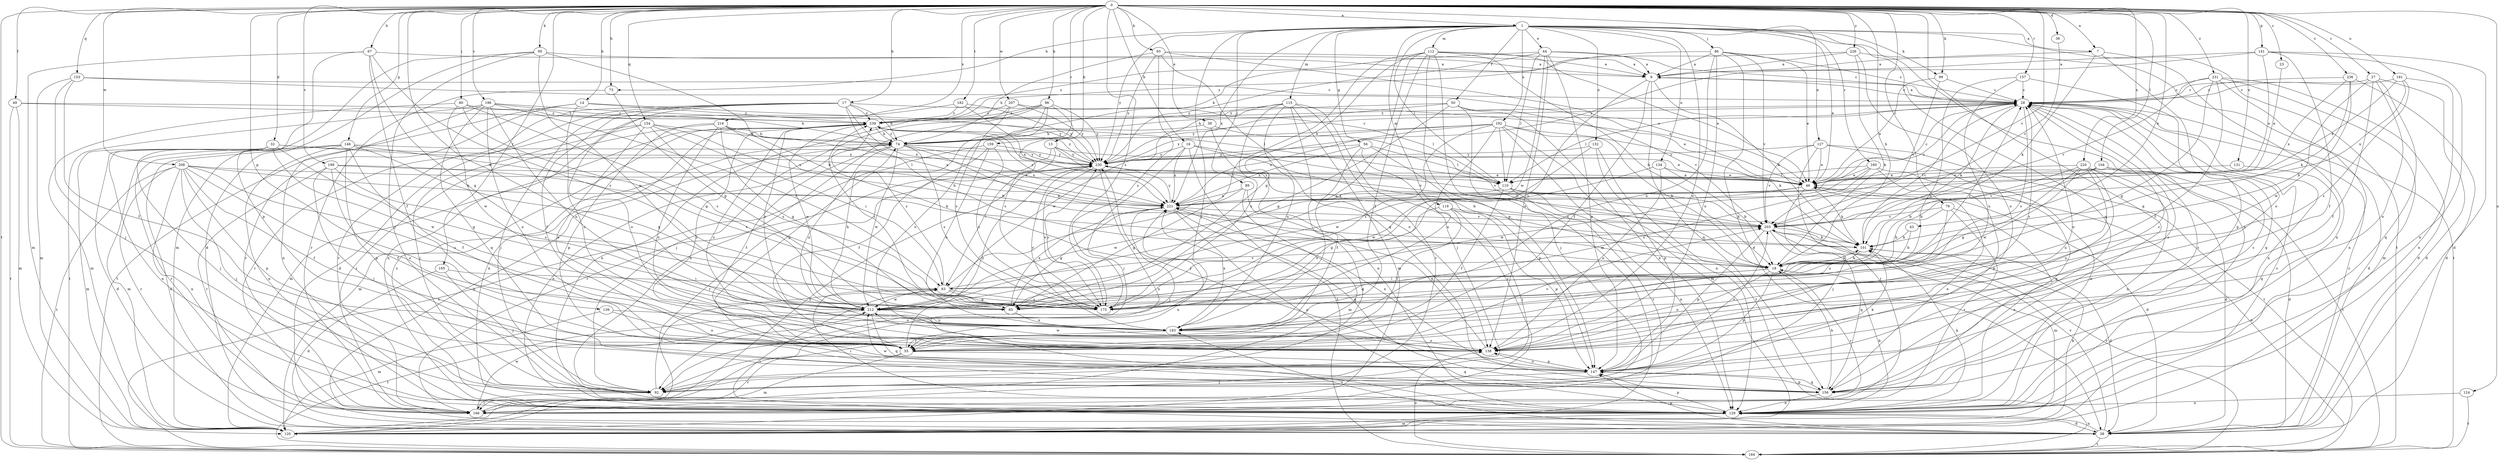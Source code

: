 strict digraph  {
0;
1;
7;
9;
13;
14;
16;
17;
18;
23;
27;
28;
32;
36;
38;
39;
43;
44;
46;
49;
50;
55;
56;
65;
67;
73;
74;
79;
80;
83;
86;
89;
92;
93;
95;
96;
99;
101;
104;
110;
112;
115;
119;
120;
124;
127;
129;
131;
132;
134;
138;
139;
141;
146;
147;
153;
154;
156;
157;
159;
160;
165;
166;
175;
182;
184;
191;
192;
193;
196;
199;
203;
207;
208;
212;
216;
220;
221;
226;
230;
231;
236;
239;
0 -> 1  [label=a];
0 -> 7  [label=a];
0 -> 13  [label=b];
0 -> 14  [label=b];
0 -> 16  [label=b];
0 -> 17  [label=b];
0 -> 18  [label=b];
0 -> 23  [label=c];
0 -> 27  [label=c];
0 -> 32  [label=d];
0 -> 36  [label=d];
0 -> 39  [label=e];
0 -> 43  [label=e];
0 -> 49  [label=f];
0 -> 67  [label=h];
0 -> 73  [label=h];
0 -> 79  [label=i];
0 -> 80  [label=i];
0 -> 93  [label=k];
0 -> 95  [label=k];
0 -> 96  [label=k];
0 -> 99  [label=k];
0 -> 104  [label=l];
0 -> 124  [label=n];
0 -> 131  [label=o];
0 -> 139  [label=p];
0 -> 141  [label=p];
0 -> 146  [label=p];
0 -> 153  [label=q];
0 -> 154  [label=q];
0 -> 156  [label=q];
0 -> 157  [label=r];
0 -> 159  [label=r];
0 -> 160  [label=r];
0 -> 165  [label=r];
0 -> 175  [label=s];
0 -> 182  [label=t];
0 -> 184  [label=t];
0 -> 191  [label=u];
0 -> 196  [label=v];
0 -> 199  [label=v];
0 -> 203  [label=v];
0 -> 207  [label=w];
0 -> 208  [label=w];
0 -> 212  [label=w];
0 -> 216  [label=x];
0 -> 220  [label=x];
0 -> 226  [label=y];
0 -> 231  [label=z];
0 -> 236  [label=z];
1 -> 7  [label=a];
1 -> 44  [label=e];
1 -> 46  [label=e];
1 -> 50  [label=f];
1 -> 56  [label=g];
1 -> 73  [label=h];
1 -> 86  [label=j];
1 -> 89  [label=j];
1 -> 92  [label=j];
1 -> 99  [label=k];
1 -> 110  [label=l];
1 -> 112  [label=m];
1 -> 115  [label=m];
1 -> 119  [label=m];
1 -> 127  [label=n];
1 -> 129  [label=n];
1 -> 132  [label=o];
1 -> 134  [label=o];
1 -> 138  [label=o];
1 -> 156  [label=q];
1 -> 184  [label=t];
1 -> 192  [label=u];
1 -> 221  [label=x];
1 -> 230  [label=y];
7 -> 9  [label=a];
7 -> 101  [label=k];
7 -> 129  [label=n];
7 -> 138  [label=o];
9 -> 28  [label=c];
9 -> 55  [label=f];
9 -> 101  [label=k];
9 -> 156  [label=q];
9 -> 175  [label=s];
13 -> 46  [label=e];
13 -> 83  [label=i];
13 -> 166  [label=r];
13 -> 203  [label=v];
13 -> 230  [label=y];
14 -> 138  [label=o];
14 -> 166  [label=r];
14 -> 184  [label=t];
14 -> 230  [label=y];
14 -> 239  [label=z];
16 -> 18  [label=b];
16 -> 92  [label=j];
16 -> 184  [label=t];
16 -> 203  [label=v];
16 -> 221  [label=x];
16 -> 230  [label=y];
17 -> 18  [label=b];
17 -> 38  [label=d];
17 -> 46  [label=e];
17 -> 55  [label=f];
17 -> 74  [label=h];
17 -> 92  [label=j];
17 -> 138  [label=o];
17 -> 166  [label=r];
17 -> 221  [label=x];
17 -> 239  [label=z];
18 -> 83  [label=i];
18 -> 101  [label=k];
18 -> 138  [label=o];
18 -> 147  [label=p];
18 -> 166  [label=r];
18 -> 175  [label=s];
23 -> 46  [label=e];
27 -> 18  [label=b];
27 -> 28  [label=c];
27 -> 38  [label=d];
27 -> 55  [label=f];
27 -> 138  [label=o];
27 -> 156  [label=q];
28 -> 9  [label=a];
28 -> 38  [label=d];
28 -> 74  [label=h];
28 -> 101  [label=k];
28 -> 110  [label=l];
28 -> 129  [label=n];
28 -> 138  [label=o];
28 -> 156  [label=q];
28 -> 175  [label=s];
28 -> 239  [label=z];
32 -> 38  [label=d];
32 -> 65  [label=g];
32 -> 92  [label=j];
32 -> 110  [label=l];
32 -> 120  [label=m];
32 -> 129  [label=n];
32 -> 212  [label=w];
32 -> 230  [label=y];
36 -> 203  [label=v];
38 -> 28  [label=c];
38 -> 74  [label=h];
38 -> 83  [label=i];
38 -> 129  [label=n];
38 -> 147  [label=p];
38 -> 184  [label=t];
38 -> 193  [label=u];
38 -> 203  [label=v];
39 -> 18  [label=b];
39 -> 74  [label=h];
39 -> 129  [label=n];
43 -> 18  [label=b];
43 -> 101  [label=k];
44 -> 9  [label=a];
44 -> 28  [label=c];
44 -> 110  [label=l];
44 -> 138  [label=o];
44 -> 147  [label=p];
44 -> 212  [label=w];
44 -> 230  [label=y];
44 -> 239  [label=z];
46 -> 28  [label=c];
46 -> 38  [label=d];
46 -> 65  [label=g];
46 -> 92  [label=j];
46 -> 101  [label=k];
46 -> 221  [label=x];
49 -> 74  [label=h];
49 -> 120  [label=m];
49 -> 184  [label=t];
49 -> 239  [label=z];
50 -> 65  [label=g];
50 -> 92  [label=j];
50 -> 129  [label=n];
50 -> 203  [label=v];
50 -> 230  [label=y];
50 -> 239  [label=z];
55 -> 120  [label=m];
55 -> 156  [label=q];
55 -> 166  [label=r];
55 -> 203  [label=v];
55 -> 230  [label=y];
55 -> 239  [label=z];
56 -> 55  [label=f];
56 -> 110  [label=l];
56 -> 147  [label=p];
56 -> 166  [label=r];
56 -> 221  [label=x];
56 -> 230  [label=y];
65 -> 193  [label=u];
65 -> 221  [label=x];
65 -> 239  [label=z];
67 -> 9  [label=a];
67 -> 55  [label=f];
67 -> 65  [label=g];
67 -> 120  [label=m];
67 -> 147  [label=p];
67 -> 175  [label=s];
73 -> 65  [label=g];
73 -> 166  [label=r];
74 -> 28  [label=c];
74 -> 55  [label=f];
74 -> 101  [label=k];
74 -> 120  [label=m];
74 -> 129  [label=n];
74 -> 175  [label=s];
74 -> 193  [label=u];
74 -> 212  [label=w];
74 -> 221  [label=x];
74 -> 230  [label=y];
74 -> 239  [label=z];
79 -> 18  [label=b];
79 -> 129  [label=n];
79 -> 166  [label=r];
79 -> 193  [label=u];
79 -> 203  [label=v];
80 -> 65  [label=g];
80 -> 120  [label=m];
80 -> 175  [label=s];
80 -> 212  [label=w];
80 -> 239  [label=z];
83 -> 28  [label=c];
83 -> 65  [label=g];
83 -> 175  [label=s];
83 -> 203  [label=v];
83 -> 212  [label=w];
83 -> 239  [label=z];
86 -> 9  [label=a];
86 -> 28  [label=c];
86 -> 38  [label=d];
86 -> 46  [label=e];
86 -> 74  [label=h];
86 -> 138  [label=o];
86 -> 193  [label=u];
86 -> 203  [label=v];
89 -> 65  [label=g];
89 -> 92  [label=j];
89 -> 120  [label=m];
89 -> 221  [label=x];
92 -> 28  [label=c];
92 -> 83  [label=i];
92 -> 166  [label=r];
93 -> 9  [label=a];
93 -> 46  [label=e];
93 -> 74  [label=h];
93 -> 156  [label=q];
93 -> 175  [label=s];
93 -> 230  [label=y];
95 -> 9  [label=a];
95 -> 18  [label=b];
95 -> 38  [label=d];
95 -> 92  [label=j];
95 -> 120  [label=m];
95 -> 212  [label=w];
96 -> 92  [label=j];
96 -> 129  [label=n];
96 -> 138  [label=o];
96 -> 147  [label=p];
96 -> 175  [label=s];
96 -> 230  [label=y];
96 -> 239  [label=z];
99 -> 28  [label=c];
99 -> 46  [label=e];
99 -> 203  [label=v];
101 -> 18  [label=b];
101 -> 28  [label=c];
101 -> 38  [label=d];
104 -> 18  [label=b];
104 -> 38  [label=d];
104 -> 110  [label=l];
104 -> 184  [label=t];
104 -> 203  [label=v];
110 -> 55  [label=f];
110 -> 101  [label=k];
110 -> 129  [label=n];
110 -> 166  [label=r];
110 -> 212  [label=w];
112 -> 9  [label=a];
112 -> 18  [label=b];
112 -> 46  [label=e];
112 -> 55  [label=f];
112 -> 65  [label=g];
112 -> 83  [label=i];
112 -> 120  [label=m];
112 -> 147  [label=p];
112 -> 193  [label=u];
115 -> 92  [label=j];
115 -> 120  [label=m];
115 -> 138  [label=o];
115 -> 166  [label=r];
115 -> 175  [label=s];
115 -> 193  [label=u];
115 -> 212  [label=w];
115 -> 239  [label=z];
119 -> 55  [label=f];
119 -> 92  [label=j];
119 -> 147  [label=p];
119 -> 175  [label=s];
119 -> 203  [label=v];
120 -> 28  [label=c];
120 -> 101  [label=k];
120 -> 230  [label=y];
124 -> 129  [label=n];
124 -> 184  [label=t];
127 -> 46  [label=e];
127 -> 129  [label=n];
127 -> 166  [label=r];
127 -> 184  [label=t];
127 -> 203  [label=v];
127 -> 230  [label=y];
129 -> 18  [label=b];
129 -> 38  [label=d];
129 -> 83  [label=i];
129 -> 101  [label=k];
129 -> 120  [label=m];
129 -> 147  [label=p];
129 -> 239  [label=z];
131 -> 46  [label=e];
131 -> 156  [label=q];
132 -> 147  [label=p];
132 -> 184  [label=t];
132 -> 212  [label=w];
132 -> 230  [label=y];
134 -> 18  [label=b];
134 -> 46  [label=e];
134 -> 138  [label=o];
134 -> 212  [label=w];
138 -> 28  [label=c];
138 -> 147  [label=p];
138 -> 212  [label=w];
138 -> 221  [label=x];
138 -> 239  [label=z];
139 -> 120  [label=m];
139 -> 138  [label=o];
139 -> 193  [label=u];
141 -> 9  [label=a];
141 -> 38  [label=d];
141 -> 46  [label=e];
141 -> 55  [label=f];
141 -> 129  [label=n];
141 -> 230  [label=y];
146 -> 38  [label=d];
146 -> 55  [label=f];
146 -> 65  [label=g];
146 -> 120  [label=m];
146 -> 129  [label=n];
146 -> 147  [label=p];
146 -> 166  [label=r];
146 -> 175  [label=s];
146 -> 230  [label=y];
147 -> 28  [label=c];
147 -> 92  [label=j];
147 -> 101  [label=k];
147 -> 138  [label=o];
147 -> 156  [label=q];
147 -> 203  [label=v];
147 -> 221  [label=x];
147 -> 230  [label=y];
153 -> 28  [label=c];
153 -> 46  [label=e];
153 -> 55  [label=f];
153 -> 92  [label=j];
153 -> 120  [label=m];
154 -> 74  [label=h];
154 -> 83  [label=i];
154 -> 92  [label=j];
154 -> 138  [label=o];
154 -> 166  [label=r];
154 -> 175  [label=s];
154 -> 221  [label=x];
156 -> 18  [label=b];
156 -> 28  [label=c];
156 -> 46  [label=e];
156 -> 129  [label=n];
156 -> 147  [label=p];
156 -> 212  [label=w];
157 -> 28  [label=c];
157 -> 147  [label=p];
157 -> 175  [label=s];
157 -> 193  [label=u];
159 -> 55  [label=f];
159 -> 175  [label=s];
159 -> 184  [label=t];
159 -> 193  [label=u];
159 -> 230  [label=y];
160 -> 46  [label=e];
160 -> 110  [label=l];
160 -> 147  [label=p];
160 -> 156  [label=q];
160 -> 175  [label=s];
160 -> 212  [label=w];
165 -> 38  [label=d];
165 -> 83  [label=i];
165 -> 92  [label=j];
166 -> 212  [label=w];
166 -> 221  [label=x];
175 -> 230  [label=y];
182 -> 129  [label=n];
182 -> 221  [label=x];
182 -> 230  [label=y];
182 -> 239  [label=z];
184 -> 46  [label=e];
184 -> 138  [label=o];
184 -> 203  [label=v];
191 -> 28  [label=c];
191 -> 46  [label=e];
191 -> 129  [label=n];
191 -> 175  [label=s];
191 -> 221  [label=x];
192 -> 18  [label=b];
192 -> 74  [label=h];
192 -> 101  [label=k];
192 -> 110  [label=l];
192 -> 120  [label=m];
192 -> 129  [label=n];
192 -> 175  [label=s];
192 -> 193  [label=u];
192 -> 221  [label=x];
192 -> 230  [label=y];
193 -> 28  [label=c];
193 -> 55  [label=f];
193 -> 138  [label=o];
193 -> 221  [label=x];
193 -> 230  [label=y];
196 -> 83  [label=i];
196 -> 110  [label=l];
196 -> 129  [label=n];
196 -> 138  [label=o];
196 -> 156  [label=q];
196 -> 184  [label=t];
196 -> 193  [label=u];
196 -> 239  [label=z];
199 -> 46  [label=e];
199 -> 55  [label=f];
199 -> 92  [label=j];
199 -> 101  [label=k];
199 -> 166  [label=r];
199 -> 175  [label=s];
203 -> 101  [label=k];
203 -> 120  [label=m];
203 -> 147  [label=p];
203 -> 156  [label=q];
207 -> 110  [label=l];
207 -> 129  [label=n];
207 -> 175  [label=s];
207 -> 230  [label=y];
207 -> 239  [label=z];
208 -> 46  [label=e];
208 -> 55  [label=f];
208 -> 92  [label=j];
208 -> 129  [label=n];
208 -> 138  [label=o];
208 -> 147  [label=p];
208 -> 166  [label=r];
208 -> 184  [label=t];
208 -> 193  [label=u];
208 -> 221  [label=x];
212 -> 74  [label=h];
212 -> 156  [label=q];
212 -> 184  [label=t];
212 -> 193  [label=u];
212 -> 239  [label=z];
216 -> 18  [label=b];
216 -> 65  [label=g];
216 -> 74  [label=h];
216 -> 138  [label=o];
216 -> 147  [label=p];
216 -> 166  [label=r];
216 -> 221  [label=x];
220 -> 18  [label=b];
220 -> 38  [label=d];
220 -> 46  [label=e];
220 -> 65  [label=g];
220 -> 129  [label=n];
220 -> 138  [label=o];
220 -> 193  [label=u];
220 -> 212  [label=w];
221 -> 28  [label=c];
221 -> 65  [label=g];
221 -> 92  [label=j];
221 -> 129  [label=n];
221 -> 156  [label=q];
221 -> 203  [label=v];
221 -> 230  [label=y];
226 -> 9  [label=a];
226 -> 18  [label=b];
226 -> 138  [label=o];
226 -> 184  [label=t];
226 -> 239  [label=z];
230 -> 46  [label=e];
230 -> 129  [label=n];
230 -> 166  [label=r];
230 -> 175  [label=s];
230 -> 239  [label=z];
231 -> 28  [label=c];
231 -> 38  [label=d];
231 -> 55  [label=f];
231 -> 65  [label=g];
231 -> 120  [label=m];
231 -> 129  [label=n];
231 -> 203  [label=v];
236 -> 28  [label=c];
236 -> 38  [label=d];
236 -> 101  [label=k];
236 -> 212  [label=w];
236 -> 221  [label=x];
239 -> 74  [label=h];
239 -> 120  [label=m];
239 -> 129  [label=n];
239 -> 203  [label=v];
239 -> 212  [label=w];
239 -> 221  [label=x];
}
